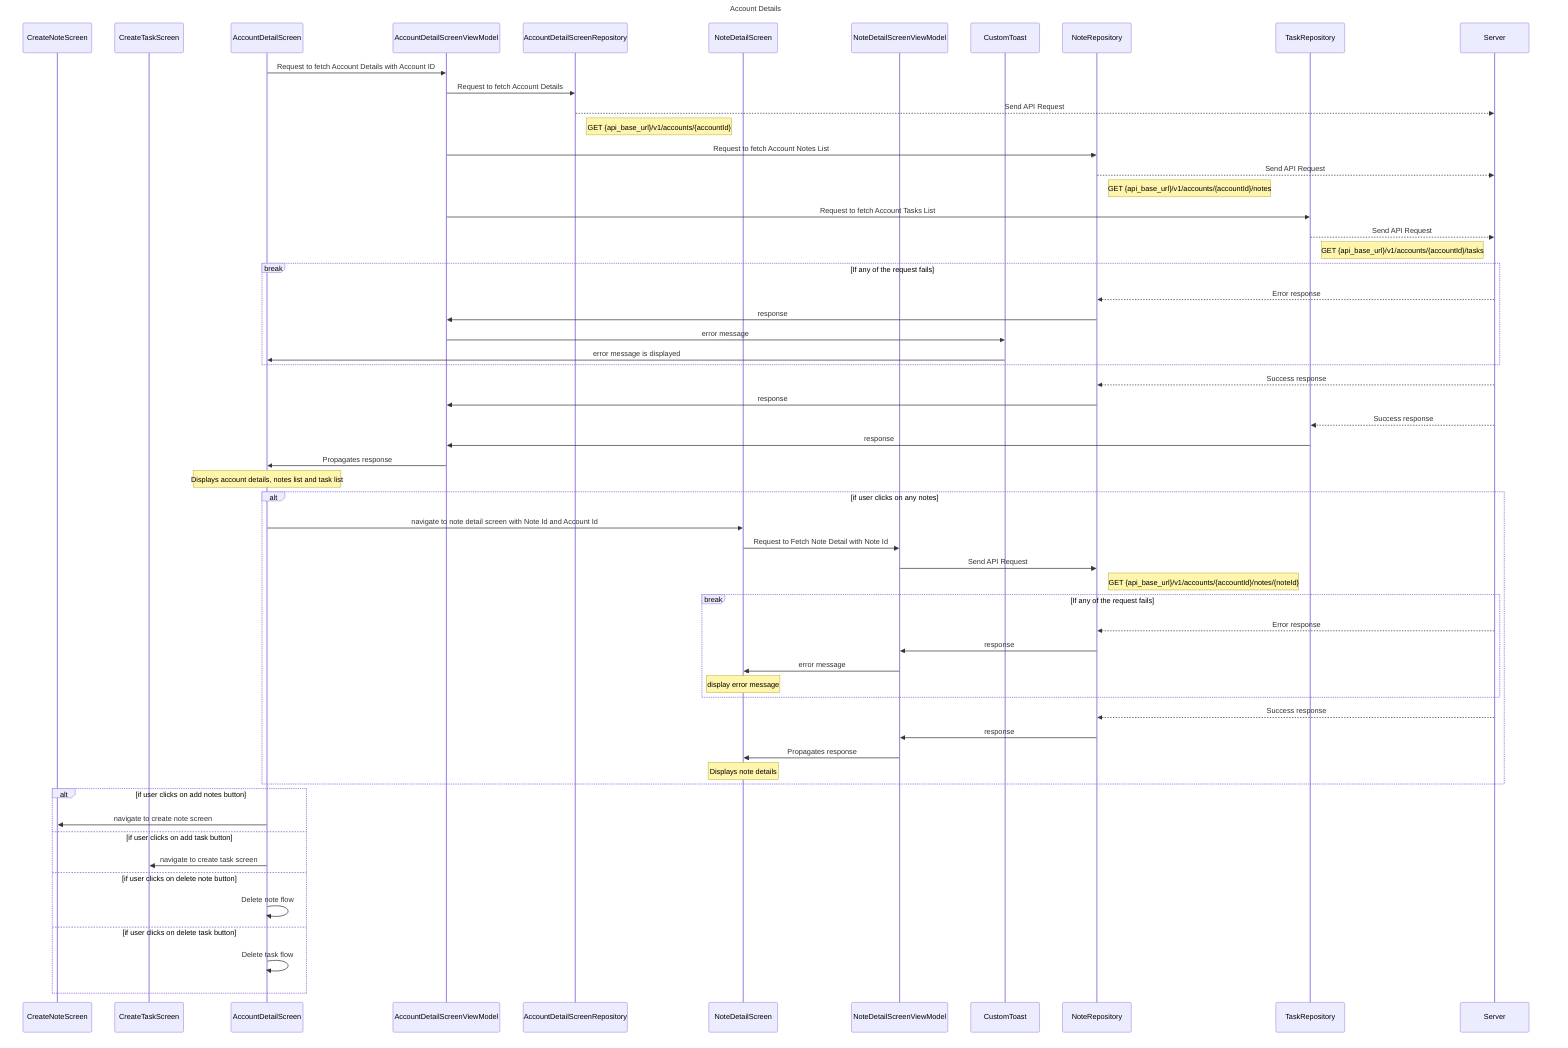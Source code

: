 sequenceDiagram
    title Account Details

    participant CNS as CreateNoteScreen
    participant CTS as CreateTaskScreen
    participant ADS as AccountDetailScreen
    participant ADSVM as AccountDetailScreenViewModel
    participant ADSR as AccountDetailScreenRepository
    participant NDS as NoteDetailScreen
    participant NDSVM as NoteDetailScreenViewModel
    participant CT as CustomToast
    participant NR as NoteRepository
    participant TR as TaskRepository
    participant S as Server


    ADS->>ADSVM: Request to fetch Account Details with Account ID
    ADSVM->>ADSR: Request to fetch Account Details 
    ADSR-->>S: Send API Request
    note right of ADSR: GET {api_base_url}/v1/accounts/{accountId}

    ADSVM->>NR: Request to fetch Account Notes List
    NR-->>S: Send API Request
    note right of NR: GET {api_base_url}/v1/accounts/{accountId}/notes
    
    ADSVM->>TR: Request to fetch Account Tasks List
    TR-->>S: Send API Request
    note right of TR: GET {api_base_url}/v1/accounts/{accountId}/tasks

    break If any of the request fails
        S-->>NR: Error response
        NR->>ADSVM: response
        ADSVM->>CT: error message
        CT->>ADS: error message is displayed
    end
    
    S-->>NR: Success response
    NR->>ADSVM: response
    S-->>TR: Success response
    TR->>ADSVM: response
    ADSVM->>ADS: Propagates response
    note over ADS: Displays account details, notes list and task list

    alt if user clicks on any notes 
        ADS ->> NDS: navigate to note detail screen with Note Id and Account Id
        NDS ->> NDSVM: Request to Fetch Note Detail with Note Id
        NDSVM ->> NR: Send API Request
        note right of NR: GET {api_base_url}/v1/accounts/{accountId}/notes/{noteId}

        break If any of the request fails
            S-->>NR: Error response
            NR->>NDSVM: response
            NDSVM->>NDS: error message
            note over NDS: display error message

        end

        S-->>NR: Success response
        NR->>NDSVM: response
        NDSVM->>NDS: Propagates response
        note over NDS: Displays note details

    end

    alt if user clicks on add notes button
        ADS ->> CNS: navigate to create note screen
    else if user clicks on add task button
        ADS ->> CTS: navigate to create task screen
    else if user clicks on delete note button
        ADS ->> ADS: Delete note flow
    else if user clicks on delete task button
        ADS ->> ADS: Delete task flow
    end